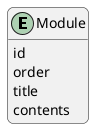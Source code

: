 @startuml
'https://plantuml.com/class-diagram
skinparam roundcorner 12

entity Module {
id
order
title
contents
}

hide methods
@enduml